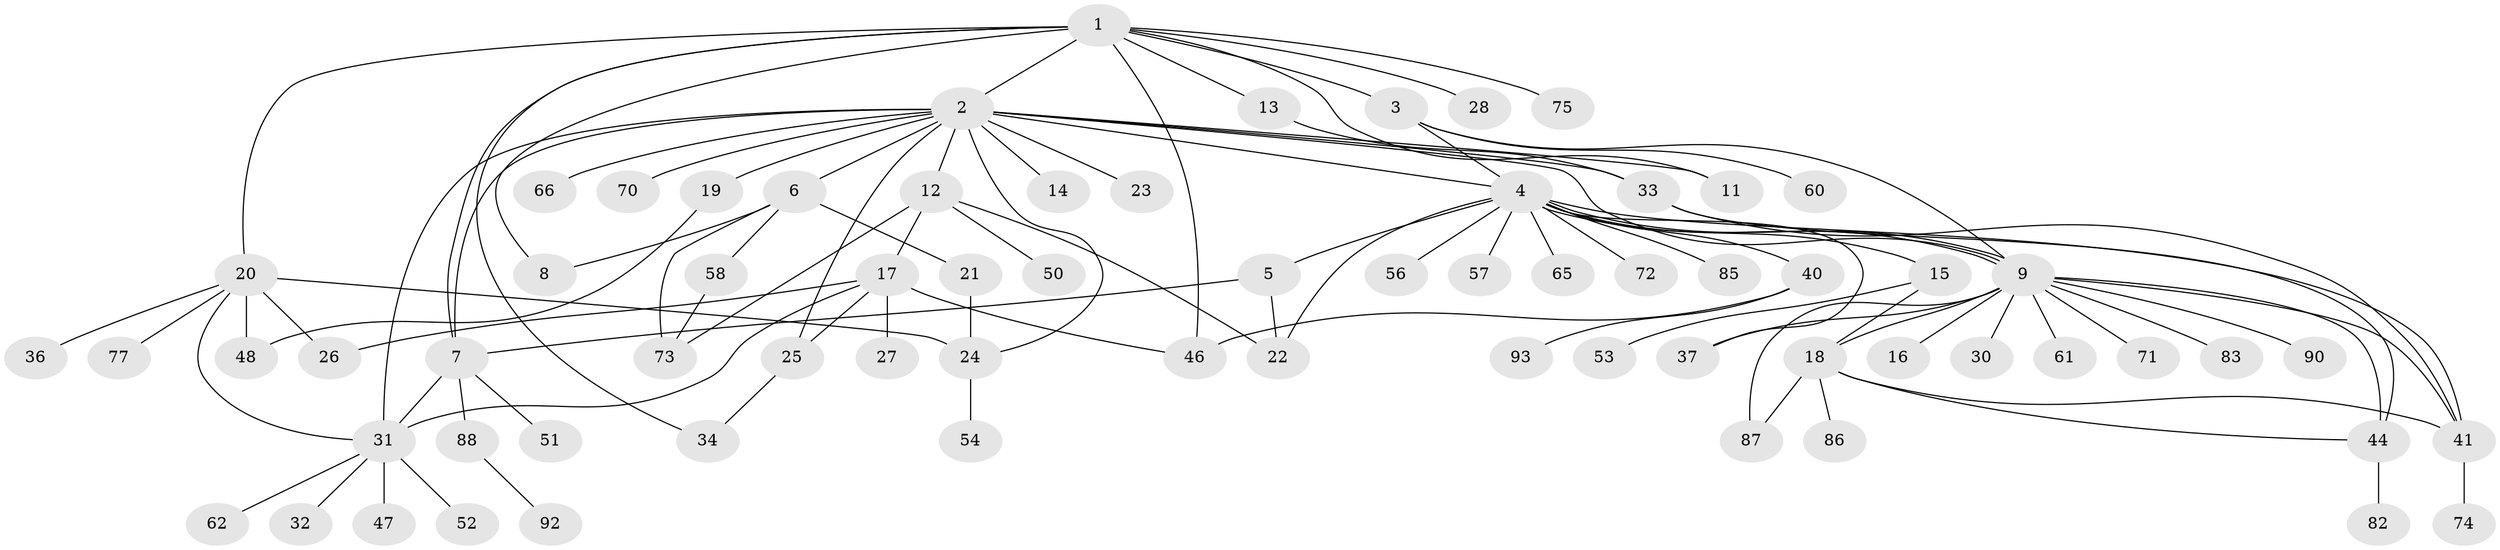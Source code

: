// original degree distribution, {5: 0.043010752688172046, 19: 0.010752688172043012, 6: 0.043010752688172046, 16: 0.010752688172043012, 4: 0.07526881720430108, 9: 0.021505376344086023, 12: 0.010752688172043012, 2: 0.1827956989247312, 1: 0.46236559139784944, 3: 0.11827956989247312, 7: 0.010752688172043012, 8: 0.010752688172043012}
// Generated by graph-tools (version 1.1) at 2025/11/02/27/25 16:11:11]
// undirected, 69 vertices, 100 edges
graph export_dot {
graph [start="1"]
  node [color=gray90,style=filled];
  1 [super="+10"];
  2 [super="+69"];
  3 [super="+78"];
  4 [super="+29"];
  5 [super="+38"];
  6 [super="+68"];
  7 [super="+45"];
  8 [super="+81"];
  9 [super="+39"];
  11;
  12 [super="+76"];
  13;
  14;
  15;
  16;
  17 [super="+64"];
  18 [super="+49"];
  19 [super="+35"];
  20 [super="+84"];
  21;
  22;
  23;
  24 [super="+80"];
  25;
  26 [super="+63"];
  27;
  28;
  30;
  31 [super="+42"];
  32;
  33 [super="+55"];
  34 [super="+59"];
  36;
  37;
  40 [super="+91"];
  41 [super="+43"];
  44 [super="+79"];
  46;
  47;
  48 [super="+67"];
  50;
  51;
  52;
  53;
  54;
  56;
  57;
  58;
  60;
  61;
  62;
  65;
  66;
  70;
  71;
  72;
  73 [super="+89"];
  74;
  75;
  77;
  82;
  83;
  85;
  86;
  87;
  88;
  90;
  92;
  93;
  1 -- 2 [weight=2];
  1 -- 3 [weight=2];
  1 -- 8 [weight=2];
  1 -- 11;
  1 -- 7;
  1 -- 75;
  1 -- 13;
  1 -- 46;
  1 -- 20;
  1 -- 28;
  1 -- 34;
  2 -- 4;
  2 -- 6;
  2 -- 7;
  2 -- 9;
  2 -- 11;
  2 -- 12 [weight=2];
  2 -- 14;
  2 -- 19;
  2 -- 23;
  2 -- 24;
  2 -- 25;
  2 -- 66;
  2 -- 70;
  2 -- 31;
  2 -- 33;
  3 -- 4;
  3 -- 9;
  3 -- 60;
  4 -- 5;
  4 -- 9;
  4 -- 9;
  4 -- 15;
  4 -- 22;
  4 -- 37;
  4 -- 40;
  4 -- 56;
  4 -- 57;
  4 -- 65;
  4 -- 72;
  4 -- 85;
  4 -- 41;
  5 -- 7;
  5 -- 22;
  6 -- 8;
  6 -- 21;
  6 -- 58;
  6 -- 73;
  7 -- 51;
  7 -- 31;
  7 -- 88;
  9 -- 16;
  9 -- 18;
  9 -- 30;
  9 -- 90;
  9 -- 37;
  9 -- 71;
  9 -- 41;
  9 -- 44;
  9 -- 83;
  9 -- 87;
  9 -- 61;
  12 -- 17;
  12 -- 22;
  12 -- 50;
  12 -- 73;
  13 -- 33;
  15 -- 18;
  15 -- 53;
  17 -- 25;
  17 -- 26;
  17 -- 27;
  17 -- 31;
  17 -- 46;
  18 -- 44;
  18 -- 86;
  18 -- 41;
  18 -- 87;
  19 -- 48;
  20 -- 24;
  20 -- 26;
  20 -- 31;
  20 -- 36;
  20 -- 48;
  20 -- 77;
  21 -- 24;
  24 -- 54;
  25 -- 34;
  31 -- 32;
  31 -- 52;
  31 -- 62;
  31 -- 47;
  33 -- 44;
  33 -- 41;
  40 -- 93;
  40 -- 46;
  41 -- 74;
  44 -- 82;
  58 -- 73;
  88 -- 92;
}
